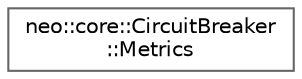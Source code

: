 digraph "Graphical Class Hierarchy"
{
 // LATEX_PDF_SIZE
  bgcolor="transparent";
  edge [fontname=Helvetica,fontsize=10,labelfontname=Helvetica,labelfontsize=10];
  node [fontname=Helvetica,fontsize=10,shape=box,height=0.2,width=0.4];
  rankdir="LR";
  Node0 [id="Node000000",label="neo::core::CircuitBreaker\l::Metrics",height=0.2,width=0.4,color="grey40", fillcolor="white", style="filled",URL="$structneo_1_1core_1_1_circuit_breaker_1_1_metrics.html",tooltip=" "];
}
